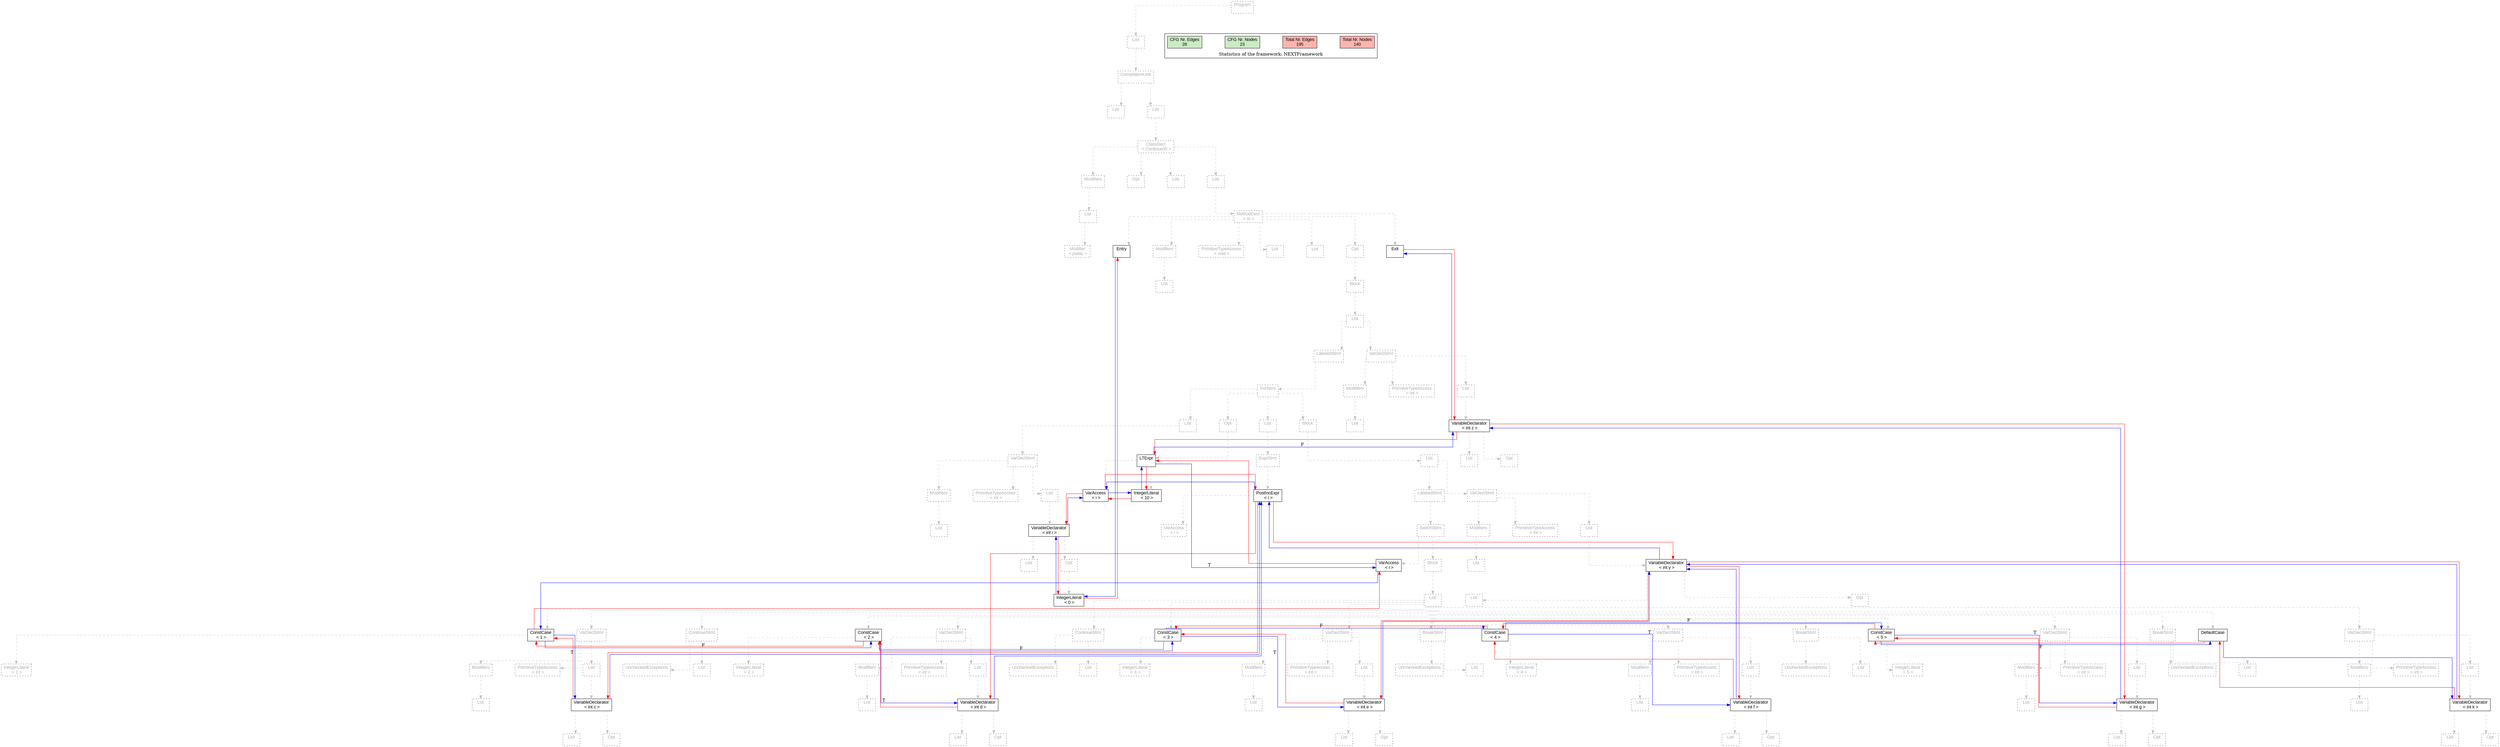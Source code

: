 digraph G {
graph [splines=ortho, nodesep="1", ranksep="1"]
node [shape=rect, fontname=Arial];
{ rank = same; "Program[0]"}
{ rank = same; "List[1]"}
{ rank = same; "CompilationUnit[2]"}
{ rank = same; "List[3]"; "List[4]"}
{ rank = same; "ClassDecl[5]"}
{ rank = same; "Modifiers[6]"; "Opt[9]"; "List[10]"; "List[11]"}
{ rank = same; "List[7]"; "MethodDecl[12]"}
{ rank = same; "Modifier[8]"; "Entry[13]"; "Modifiers[14]"; "PrimitiveTypeAccess[16]"; "List[17]"; "List[18]"; "Opt[19]"; "Exit[20]"}
{ rank = same; "List[15]"; "Block[20]"}
{ rank = same; "List[21]"}
{ rank = same; "LabeledStmt[22]"; "VarDeclStmt[131]"}
{ rank = same; "ForStmt[23]"; "Modifiers[132]"; "PrimitiveTypeAccess[134]"; "List[135]"}
{ rank = same; "List[24]"; "Opt[34]"; "List[38]"; "Block[42]"; "List[133]"; "VariableDeclarator[136]"}
{ rank = same; "VarDeclStmt[25]"; "LTExpr[35]"; "ExprStmt[39]"; "List[43]"; "List[137]"; "Opt[138]"}
{ rank = same; "Modifiers[26]"; "PrimitiveTypeAccess[28]"; "List[29]"; "VarAccess[36]"; "IntegerLiteral[37]"; "PostIncExpr[40]"; "LabeledStmt[44]"; "VarDeclStmt[123]"}
{ rank = same; "List[27]"; "VariableDeclarator[30]"; "VarAccess[41]"; "SwitchStmt[45]"; "Modifiers[124]"; "PrimitiveTypeAccess[126]"; "List[127]"}
{ rank = same; "List[31]"; "Opt[32]"; "VarAccess[46]"; "Block[47]"; "List[125]"; "VariableDeclarator[128]"}
{ rank = same; "IntegerLiteral[33]"; "List[48]"; "List[129]"; "Opt[130]"}
{ rank = same; "ConstCase[49]"; "VarDeclStmt[51]"; "ContinueStmt[59]"; "ConstCase[62]"; "VarDeclStmt[64]"; "ContinueStmt[72]"; "ConstCase[75]"; "VarDeclStmt[77]"; "BreakStmt[85]"; "ConstCase[88]"; "VarDeclStmt[90]"; "BreakStmt[98]"; "ConstCase[101]"; "VarDeclStmt[103]"; "BreakStmt[111]"; "DefaultCase[114]"; "VarDeclStmt[115]"}
{ rank = same; "IntegerLiteral[50]"; "Modifiers[52]"; "PrimitiveTypeAccess[54]"; "List[55]"; "List[61]"; "UncheckedExceptions[60]"; "IntegerLiteral[63]"; "Modifiers[65]"; "PrimitiveTypeAccess[67]"; "List[68]"; "List[74]"; "UncheckedExceptions[73]"; "IntegerLiteral[76]"; "Modifiers[78]"; "PrimitiveTypeAccess[80]"; "List[81]"; "List[87]"; "UncheckedExceptions[86]"; "IntegerLiteral[89]"; "Modifiers[91]"; "PrimitiveTypeAccess[93]"; "List[94]"; "List[100]"; "UncheckedExceptions[99]"; "IntegerLiteral[102]"; "Modifiers[104]"; "PrimitiveTypeAccess[106]"; "List[107]"; "List[113]"; "UncheckedExceptions[112]"; "Modifiers[116]"; "PrimitiveTypeAccess[118]"; "List[119]"}
{ rank = same; "List[53]"; "VariableDeclarator[56]"; "List[66]"; "VariableDeclarator[69]"; "List[79]"; "VariableDeclarator[82]"; "List[92]"; "VariableDeclarator[95]"; "List[105]"; "VariableDeclarator[108]"; "List[117]"; "VariableDeclarator[120]"}
{ rank = same; "List[57]"; "Opt[58]"; "List[70]"; "Opt[71]"; "List[83]"; "Opt[84]"; "List[96]"; "Opt[97]"; "List[109]"; "Opt[110]"; "List[121]"; "Opt[122]"}
"Program[0]" [label="Program\n ", style= dotted   fillcolor="#eeeeee" fontcolor="#aaaaaa"  ]
"List[1]" [label="List\n ", style= dotted   fillcolor="#eeeeee" fontcolor="#aaaaaa"  ]
"CompilationUnit[2]" [label="CompilationUnit\n ", style= dotted   fillcolor="#eeeeee" fontcolor="#aaaaaa"  ]
"List[3]" [label="List\n ", style= dotted   fillcolor="#eeeeee" fontcolor="#aaaaaa"  ]
"List[4]" [label="List\n ", style= dotted   fillcolor="#eeeeee" fontcolor="#aaaaaa"  ]
"ClassDecl[5]" [label="ClassDecl\n < Continue05 >", style= dotted   fillcolor="#eeeeee" fontcolor="#aaaaaa"  ]
"Modifiers[6]" [label="Modifiers\n ", style= dotted   fillcolor="#eeeeee" fontcolor="#aaaaaa"  ]
"List[7]" [label="List\n ", style= dotted   fillcolor="#eeeeee" fontcolor="#aaaaaa"  ]
"Modifier[8]" [label="Modifier\n < public >", style= dotted   fillcolor="#eeeeee" fontcolor="#aaaaaa"  ]
"Opt[9]" [label="Opt\n ", style= dotted   fillcolor="#eeeeee" fontcolor="#aaaaaa"  ]
"List[10]" [label="List\n ", style= dotted   fillcolor="#eeeeee" fontcolor="#aaaaaa"  ]
"List[11]" [label="List\n ", style= dotted   fillcolor="#eeeeee" fontcolor="#aaaaaa"  ]
"MethodDecl[12]" [label="MethodDecl\n < m >", style= dotted   fillcolor="#eeeeee" fontcolor="#aaaaaa"  ]
"Entry[13]" [label="Entry\n ", fillcolor=white   style=filled  ]
"Modifiers[14]" [label="Modifiers\n ", style= dotted   fillcolor="#eeeeee" fontcolor="#aaaaaa"  ]
"List[15]" [label="List\n ", style= dotted   fillcolor="#eeeeee" fontcolor="#aaaaaa"  ]
"PrimitiveTypeAccess[16]" [label="PrimitiveTypeAccess\n < void >", style= dotted   fillcolor="#eeeeee" fontcolor="#aaaaaa"  ]
"List[17]" [label="List\n ", style= dotted   fillcolor="#eeeeee" fontcolor="#aaaaaa"  ]
"List[18]" [label="List\n ", style= dotted   fillcolor="#eeeeee" fontcolor="#aaaaaa"  ]
"Opt[19]" [label="Opt\n ", style= dotted   fillcolor="#eeeeee" fontcolor="#aaaaaa"  ]
"Block[20]" [label="Block\n ", style= dotted   fillcolor="#eeeeee" fontcolor="#aaaaaa"  ]
"List[21]" [label="List\n ", style= dotted   fillcolor="#eeeeee" fontcolor="#aaaaaa"  ]
"LabeledStmt[22]" [label="LabeledStmt\n ", style= dotted   fillcolor="#eeeeee" fontcolor="#aaaaaa"  ]
"ForStmt[23]" [label="ForStmt\n ", style= dotted   fillcolor="#eeeeee" fontcolor="#aaaaaa"  ]
"List[24]" [label="List\n ", style= dotted   fillcolor="#eeeeee" fontcolor="#aaaaaa"  ]
"VarDeclStmt[25]" [label="VarDeclStmt\n ", style= dotted   fillcolor="#eeeeee" fontcolor="#aaaaaa"  ]
"Modifiers[26]" [label="Modifiers\n ", style= dotted   fillcolor="#eeeeee" fontcolor="#aaaaaa"  ]
"List[27]" [label="List\n ", style= dotted   fillcolor="#eeeeee" fontcolor="#aaaaaa"  ]
"PrimitiveTypeAccess[28]" [label="PrimitiveTypeAccess\n < int >", style= dotted   fillcolor="#eeeeee" fontcolor="#aaaaaa"  ]
"List[29]" [label="List\n ", style= dotted   fillcolor="#eeeeee" fontcolor="#aaaaaa"  ]
"VariableDeclarator[30]" [label="VariableDeclarator\n < int i >", fillcolor=white   style=filled  ]
"List[31]" [label="List\n ", style= dotted   fillcolor="#eeeeee" fontcolor="#aaaaaa"  ]
"Opt[32]" [label="Opt\n ", style= dotted   fillcolor="#eeeeee" fontcolor="#aaaaaa"  ]
"IntegerLiteral[33]" [label="IntegerLiteral\n < 0 >", fillcolor=white   style=filled  ]
"Opt[34]" [label="Opt\n ", style= dotted   fillcolor="#eeeeee" fontcolor="#aaaaaa"  ]
"LTExpr[35]" [label="LTExpr\n ", fillcolor=white   style=filled  ]
"VarAccess[36]" [label="VarAccess\n < i >", fillcolor=white   style=filled  ]
"IntegerLiteral[37]" [label="IntegerLiteral\n < 10 >", fillcolor=white   style=filled  ]
"List[38]" [label="List\n ", style= dotted   fillcolor="#eeeeee" fontcolor="#aaaaaa"  ]
"ExprStmt[39]" [label="ExprStmt\n ", style= dotted   fillcolor="#eeeeee" fontcolor="#aaaaaa"  ]
"PostIncExpr[40]" [label="PostIncExpr\n < i >", fillcolor=white   style=filled  ]
"VarAccess[41]" [label="VarAccess\n < i >", style= dotted   fillcolor="#eeeeee" fontcolor="#aaaaaa"  ]
"Block[42]" [label="Block\n ", style= dotted   fillcolor="#eeeeee" fontcolor="#aaaaaa"  ]
"List[43]" [label="List\n ", style= dotted   fillcolor="#eeeeee" fontcolor="#aaaaaa"  ]
"LabeledStmt[44]" [label="LabeledStmt\n ", style= dotted   fillcolor="#eeeeee" fontcolor="#aaaaaa"  ]
"SwitchStmt[45]" [label="SwitchStmt\n ", style= dotted   fillcolor="#eeeeee" fontcolor="#aaaaaa"  ]
"VarAccess[46]" [label="VarAccess\n < i >", fillcolor=white   style=filled  ]
"Block[47]" [label="Block\n ", style= dotted   fillcolor="#eeeeee" fontcolor="#aaaaaa"  ]
"List[48]" [label="List\n ", style= dotted   fillcolor="#eeeeee" fontcolor="#aaaaaa"  ]
"ConstCase[49]" [label="ConstCase\n < 1 >", fillcolor=white   style=filled  ]
"IntegerLiteral[50]" [label="IntegerLiteral\n < 1 >", style= dotted   fillcolor="#eeeeee" fontcolor="#aaaaaa"  ]
"VarDeclStmt[51]" [label="VarDeclStmt\n ", style= dotted   fillcolor="#eeeeee" fontcolor="#aaaaaa"  ]
"Modifiers[52]" [label="Modifiers\n ", style= dotted   fillcolor="#eeeeee" fontcolor="#aaaaaa"  ]
"List[53]" [label="List\n ", style= dotted   fillcolor="#eeeeee" fontcolor="#aaaaaa"  ]
"PrimitiveTypeAccess[54]" [label="PrimitiveTypeAccess\n < int >", style= dotted   fillcolor="#eeeeee" fontcolor="#aaaaaa"  ]
"List[55]" [label="List\n ", style= dotted   fillcolor="#eeeeee" fontcolor="#aaaaaa"  ]
"VariableDeclarator[56]" [label="VariableDeclarator\n < int c >", fillcolor=white   style=filled  ]
"List[57]" [label="List\n ", style= dotted   fillcolor="#eeeeee" fontcolor="#aaaaaa"  ]
"Opt[58]" [label="Opt\n ", style= dotted   fillcolor="#eeeeee" fontcolor="#aaaaaa"  ]
"ContinueStmt[59]" [label="ContinueStmt\n ", style= dotted   fillcolor="#eeeeee" fontcolor="#aaaaaa"  ]
"List[61]" [label="List\n ", style= dotted   fillcolor="#eeeeee" fontcolor="#aaaaaa"  ]
"UncheckedExceptions[60]" [label="UncheckedExceptions\n ", style= dotted   fillcolor="#eeeeee" fontcolor="#aaaaaa"  ]
"ConstCase[62]" [label="ConstCase\n < 2 >", fillcolor=white   style=filled  ]
"IntegerLiteral[63]" [label="IntegerLiteral\n < 2 >", style= dotted   fillcolor="#eeeeee" fontcolor="#aaaaaa"  ]
"VarDeclStmt[64]" [label="VarDeclStmt\n ", style= dotted   fillcolor="#eeeeee" fontcolor="#aaaaaa"  ]
"Modifiers[65]" [label="Modifiers\n ", style= dotted   fillcolor="#eeeeee" fontcolor="#aaaaaa"  ]
"List[66]" [label="List\n ", style= dotted   fillcolor="#eeeeee" fontcolor="#aaaaaa"  ]
"PrimitiveTypeAccess[67]" [label="PrimitiveTypeAccess\n < int >", style= dotted   fillcolor="#eeeeee" fontcolor="#aaaaaa"  ]
"List[68]" [label="List\n ", style= dotted   fillcolor="#eeeeee" fontcolor="#aaaaaa"  ]
"VariableDeclarator[69]" [label="VariableDeclarator\n < int d >", fillcolor=white   style=filled  ]
"List[70]" [label="List\n ", style= dotted   fillcolor="#eeeeee" fontcolor="#aaaaaa"  ]
"Opt[71]" [label="Opt\n ", style= dotted   fillcolor="#eeeeee" fontcolor="#aaaaaa"  ]
"ContinueStmt[72]" [label="ContinueStmt\n ", style= dotted   fillcolor="#eeeeee" fontcolor="#aaaaaa"  ]
"List[74]" [label="List\n ", style= dotted   fillcolor="#eeeeee" fontcolor="#aaaaaa"  ]
"UncheckedExceptions[73]" [label="UncheckedExceptions\n ", style= dotted   fillcolor="#eeeeee" fontcolor="#aaaaaa"  ]
"ConstCase[75]" [label="ConstCase\n < 3 >", fillcolor=white   style=filled  ]
"IntegerLiteral[76]" [label="IntegerLiteral\n < 3 >", style= dotted   fillcolor="#eeeeee" fontcolor="#aaaaaa"  ]
"VarDeclStmt[77]" [label="VarDeclStmt\n ", style= dotted   fillcolor="#eeeeee" fontcolor="#aaaaaa"  ]
"Modifiers[78]" [label="Modifiers\n ", style= dotted   fillcolor="#eeeeee" fontcolor="#aaaaaa"  ]
"List[79]" [label="List\n ", style= dotted   fillcolor="#eeeeee" fontcolor="#aaaaaa"  ]
"PrimitiveTypeAccess[80]" [label="PrimitiveTypeAccess\n < int >", style= dotted   fillcolor="#eeeeee" fontcolor="#aaaaaa"  ]
"List[81]" [label="List\n ", style= dotted   fillcolor="#eeeeee" fontcolor="#aaaaaa"  ]
"VariableDeclarator[82]" [label="VariableDeclarator\n < int e >", fillcolor=white   style=filled  ]
"List[83]" [label="List\n ", style= dotted   fillcolor="#eeeeee" fontcolor="#aaaaaa"  ]
"Opt[84]" [label="Opt\n ", style= dotted   fillcolor="#eeeeee" fontcolor="#aaaaaa"  ]
"BreakStmt[85]" [label="BreakStmt\n ", style= dotted   fillcolor="#eeeeee" fontcolor="#aaaaaa"  ]
"List[87]" [label="List\n ", style= dotted   fillcolor="#eeeeee" fontcolor="#aaaaaa"  ]
"UncheckedExceptions[86]" [label="UncheckedExceptions\n ", style= dotted   fillcolor="#eeeeee" fontcolor="#aaaaaa"  ]
"ConstCase[88]" [label="ConstCase\n < 4 >", fillcolor=white   style=filled  ]
"IntegerLiteral[89]" [label="IntegerLiteral\n < 4 >", style= dotted   fillcolor="#eeeeee" fontcolor="#aaaaaa"  ]
"VarDeclStmt[90]" [label="VarDeclStmt\n ", style= dotted   fillcolor="#eeeeee" fontcolor="#aaaaaa"  ]
"Modifiers[91]" [label="Modifiers\n ", style= dotted   fillcolor="#eeeeee" fontcolor="#aaaaaa"  ]
"List[92]" [label="List\n ", style= dotted   fillcolor="#eeeeee" fontcolor="#aaaaaa"  ]
"PrimitiveTypeAccess[93]" [label="PrimitiveTypeAccess\n < int >", style= dotted   fillcolor="#eeeeee" fontcolor="#aaaaaa"  ]
"List[94]" [label="List\n ", style= dotted   fillcolor="#eeeeee" fontcolor="#aaaaaa"  ]
"VariableDeclarator[95]" [label="VariableDeclarator\n < int f >", fillcolor=white   style=filled  ]
"List[96]" [label="List\n ", style= dotted   fillcolor="#eeeeee" fontcolor="#aaaaaa"  ]
"Opt[97]" [label="Opt\n ", style= dotted   fillcolor="#eeeeee" fontcolor="#aaaaaa"  ]
"BreakStmt[98]" [label="BreakStmt\n ", style= dotted   fillcolor="#eeeeee" fontcolor="#aaaaaa"  ]
"List[100]" [label="List\n ", style= dotted   fillcolor="#eeeeee" fontcolor="#aaaaaa"  ]
"UncheckedExceptions[99]" [label="UncheckedExceptions\n ", style= dotted   fillcolor="#eeeeee" fontcolor="#aaaaaa"  ]
"ConstCase[101]" [label="ConstCase\n < 5 >", fillcolor=white   style=filled  ]
"IntegerLiteral[102]" [label="IntegerLiteral\n < 5 >", style= dotted   fillcolor="#eeeeee" fontcolor="#aaaaaa"  ]
"VarDeclStmt[103]" [label="VarDeclStmt\n ", style= dotted   fillcolor="#eeeeee" fontcolor="#aaaaaa"  ]
"Modifiers[104]" [label="Modifiers\n ", style= dotted   fillcolor="#eeeeee" fontcolor="#aaaaaa"  ]
"List[105]" [label="List\n ", style= dotted   fillcolor="#eeeeee" fontcolor="#aaaaaa"  ]
"PrimitiveTypeAccess[106]" [label="PrimitiveTypeAccess\n < int >", style= dotted   fillcolor="#eeeeee" fontcolor="#aaaaaa"  ]
"List[107]" [label="List\n ", style= dotted   fillcolor="#eeeeee" fontcolor="#aaaaaa"  ]
"VariableDeclarator[108]" [label="VariableDeclarator\n < int g >", fillcolor=white   style=filled  ]
"List[109]" [label="List\n ", style= dotted   fillcolor="#eeeeee" fontcolor="#aaaaaa"  ]
"Opt[110]" [label="Opt\n ", style= dotted   fillcolor="#eeeeee" fontcolor="#aaaaaa"  ]
"BreakStmt[111]" [label="BreakStmt\n ", style= dotted   fillcolor="#eeeeee" fontcolor="#aaaaaa"  ]
"List[113]" [label="List\n ", style= dotted   fillcolor="#eeeeee" fontcolor="#aaaaaa"  ]
"UncheckedExceptions[112]" [label="UncheckedExceptions\n ", style= dotted   fillcolor="#eeeeee" fontcolor="#aaaaaa"  ]
"DefaultCase[114]" [label="DefaultCase\n ", fillcolor=white   style=filled  ]
"VarDeclStmt[115]" [label="VarDeclStmt\n ", style= dotted   fillcolor="#eeeeee" fontcolor="#aaaaaa"  ]
"Modifiers[116]" [label="Modifiers\n ", style= dotted   fillcolor="#eeeeee" fontcolor="#aaaaaa"  ]
"List[117]" [label="List\n ", style= dotted   fillcolor="#eeeeee" fontcolor="#aaaaaa"  ]
"PrimitiveTypeAccess[118]" [label="PrimitiveTypeAccess\n < int >", style= dotted   fillcolor="#eeeeee" fontcolor="#aaaaaa"  ]
"List[119]" [label="List\n ", style= dotted   fillcolor="#eeeeee" fontcolor="#aaaaaa"  ]
"VariableDeclarator[120]" [label="VariableDeclarator\n < int k >", fillcolor=white   style=filled  ]
"List[121]" [label="List\n ", style= dotted   fillcolor="#eeeeee" fontcolor="#aaaaaa"  ]
"Opt[122]" [label="Opt\n ", style= dotted   fillcolor="#eeeeee" fontcolor="#aaaaaa"  ]
"VarDeclStmt[123]" [label="VarDeclStmt\n ", style= dotted   fillcolor="#eeeeee" fontcolor="#aaaaaa"  ]
"Modifiers[124]" [label="Modifiers\n ", style= dotted   fillcolor="#eeeeee" fontcolor="#aaaaaa"  ]
"List[125]" [label="List\n ", style= dotted   fillcolor="#eeeeee" fontcolor="#aaaaaa"  ]
"PrimitiveTypeAccess[126]" [label="PrimitiveTypeAccess\n < int >", style= dotted   fillcolor="#eeeeee" fontcolor="#aaaaaa"  ]
"List[127]" [label="List\n ", style= dotted   fillcolor="#eeeeee" fontcolor="#aaaaaa"  ]
"VariableDeclarator[128]" [label="VariableDeclarator\n < int y >", fillcolor=white   style=filled  ]
"List[129]" [label="List\n ", style= dotted   fillcolor="#eeeeee" fontcolor="#aaaaaa"  ]
"Opt[130]" [label="Opt\n ", style= dotted   fillcolor="#eeeeee" fontcolor="#aaaaaa"  ]
"VarDeclStmt[131]" [label="VarDeclStmt\n ", style= dotted   fillcolor="#eeeeee" fontcolor="#aaaaaa"  ]
"Modifiers[132]" [label="Modifiers\n ", style= dotted   fillcolor="#eeeeee" fontcolor="#aaaaaa"  ]
"List[133]" [label="List\n ", style= dotted   fillcolor="#eeeeee" fontcolor="#aaaaaa"  ]
"PrimitiveTypeAccess[134]" [label="PrimitiveTypeAccess\n < int >", style= dotted   fillcolor="#eeeeee" fontcolor="#aaaaaa"  ]
"List[135]" [label="List\n ", style= dotted   fillcolor="#eeeeee" fontcolor="#aaaaaa"  ]
"VariableDeclarator[136]" [label="VariableDeclarator\n < int z >", fillcolor=white   style=filled  ]
"List[137]" [label="List\n ", style= dotted   fillcolor="#eeeeee" fontcolor="#aaaaaa"  ]
"Opt[138]" [label="Opt\n ", style= dotted   fillcolor="#eeeeee" fontcolor="#aaaaaa"  ]
"Exit[20]" [label="Exit\n ", fillcolor=white   style=filled  ]
"CompilationUnit[2]" -> "List[3]" [style=dashed, color=gray]
"List[7]" -> "Modifier[8]" [style=dashed, color=gray]
"Modifiers[6]" -> "List[7]" [style=dashed, color=gray]
"ClassDecl[5]" -> "Modifiers[6]" [style=dashed, color=gray]
"ClassDecl[5]" -> "Opt[9]" [style=dashed, color=gray]
"ClassDecl[5]" -> "List[10]" [style=dashed, color=gray]
"MethodDecl[12]" -> "Entry[13]" [style=dashed, color=gray]
"Modifiers[14]" -> "List[15]" [style=dashed, color=gray]
"MethodDecl[12]" -> "Modifiers[14]" [style=dashed, color=gray]
"MethodDecl[12]" -> "PrimitiveTypeAccess[16]" [style=dashed, color=gray]
"MethodDecl[12]" -> "List[17]" [style=dashed, color=gray]
"MethodDecl[12]" -> "List[18]" [style=dashed, color=gray]
"Modifiers[26]" -> "List[27]" [style=dashed, color=gray]
"VarDeclStmt[25]" -> "Modifiers[26]" [style=dashed, color=gray]
"VarDeclStmt[25]" -> "PrimitiveTypeAccess[28]" [style=dashed, color=gray]
"VariableDeclarator[30]" -> "List[31]" [style=dashed, color=gray]
"Opt[32]" -> "IntegerLiteral[33]" [style=dashed, color=gray]
"VariableDeclarator[30]" -> "Opt[32]" [style=dashed, color=gray]
"List[29]" -> "VariableDeclarator[30]" [style=dashed, color=gray]
"VarDeclStmt[25]" -> "List[29]" [style=dashed, color=gray]
"List[24]" -> "VarDeclStmt[25]" [style=dashed, color=gray]
"ForStmt[23]" -> "List[24]" [style=dashed, color=gray]
"LTExpr[35]" -> "VarAccess[36]" [style=dashed, color=gray]
"LTExpr[35]" -> "IntegerLiteral[37]" [style=dashed, color=gray]
"Opt[34]" -> "LTExpr[35]" [style=dashed, color=gray]
"ForStmt[23]" -> "Opt[34]" [style=dashed, color=gray]
"PostIncExpr[40]" -> "VarAccess[41]" [style=dashed, color=gray]
"ExprStmt[39]" -> "PostIncExpr[40]" [style=dashed, color=gray]
"List[38]" -> "ExprStmt[39]" [style=dashed, color=gray]
"ForStmt[23]" -> "List[38]" [style=dashed, color=gray]
"SwitchStmt[45]" -> "VarAccess[46]" [style=dashed, color=gray]
"ConstCase[49]" -> "IntegerLiteral[50]" [style=dashed, color=gray]
"List[48]" -> "ConstCase[49]" [style=dashed, color=gray]
"Modifiers[52]" -> "List[53]" [style=dashed, color=gray]
"VarDeclStmt[51]" -> "Modifiers[52]" [style=dashed, color=gray]
"VarDeclStmt[51]" -> "PrimitiveTypeAccess[54]" [style=dashed, color=gray]
"VariableDeclarator[56]" -> "List[57]" [style=dashed, color=gray]
"VariableDeclarator[56]" -> "Opt[58]" [style=dashed, color=gray]
"List[55]" -> "VariableDeclarator[56]" [style=dashed, color=gray]
"VarDeclStmt[51]" -> "List[55]" [style=dashed, color=gray]
"List[48]" -> "VarDeclStmt[51]" [style=dashed, color=gray]
"ContinueStmt[59]" -> "List[61]" [style=dashed, color=gray]
"ContinueStmt[59]" -> "UncheckedExceptions[60]" [style=dashed, color=gray]
"List[48]" -> "ContinueStmt[59]" [style=dashed, color=gray]
"ConstCase[62]" -> "IntegerLiteral[63]" [style=dashed, color=gray]
"List[48]" -> "ConstCase[62]" [style=dashed, color=gray]
"Modifiers[65]" -> "List[66]" [style=dashed, color=gray]
"VarDeclStmt[64]" -> "Modifiers[65]" [style=dashed, color=gray]
"VarDeclStmt[64]" -> "PrimitiveTypeAccess[67]" [style=dashed, color=gray]
"VariableDeclarator[69]" -> "List[70]" [style=dashed, color=gray]
"VariableDeclarator[69]" -> "Opt[71]" [style=dashed, color=gray]
"List[68]" -> "VariableDeclarator[69]" [style=dashed, color=gray]
"VarDeclStmt[64]" -> "List[68]" [style=dashed, color=gray]
"List[48]" -> "VarDeclStmt[64]" [style=dashed, color=gray]
"ContinueStmt[72]" -> "List[74]" [style=dashed, color=gray]
"ContinueStmt[72]" -> "UncheckedExceptions[73]" [style=dashed, color=gray]
"List[48]" -> "ContinueStmt[72]" [style=dashed, color=gray]
"ConstCase[75]" -> "IntegerLiteral[76]" [style=dashed, color=gray]
"List[48]" -> "ConstCase[75]" [style=dashed, color=gray]
"Modifiers[78]" -> "List[79]" [style=dashed, color=gray]
"VarDeclStmt[77]" -> "Modifiers[78]" [style=dashed, color=gray]
"VarDeclStmt[77]" -> "PrimitiveTypeAccess[80]" [style=dashed, color=gray]
"VariableDeclarator[82]" -> "List[83]" [style=dashed, color=gray]
"VariableDeclarator[82]" -> "Opt[84]" [style=dashed, color=gray]
"List[81]" -> "VariableDeclarator[82]" [style=dashed, color=gray]
"VarDeclStmt[77]" -> "List[81]" [style=dashed, color=gray]
"List[48]" -> "VarDeclStmt[77]" [style=dashed, color=gray]
"BreakStmt[85]" -> "List[87]" [style=dashed, color=gray]
"BreakStmt[85]" -> "UncheckedExceptions[86]" [style=dashed, color=gray]
"List[48]" -> "BreakStmt[85]" [style=dashed, color=gray]
"ConstCase[88]" -> "IntegerLiteral[89]" [style=dashed, color=gray]
"List[48]" -> "ConstCase[88]" [style=dashed, color=gray]
"Modifiers[91]" -> "List[92]" [style=dashed, color=gray]
"VarDeclStmt[90]" -> "Modifiers[91]" [style=dashed, color=gray]
"VarDeclStmt[90]" -> "PrimitiveTypeAccess[93]" [style=dashed, color=gray]
"VariableDeclarator[95]" -> "List[96]" [style=dashed, color=gray]
"VariableDeclarator[95]" -> "Opt[97]" [style=dashed, color=gray]
"List[94]" -> "VariableDeclarator[95]" [style=dashed, color=gray]
"VarDeclStmt[90]" -> "List[94]" [style=dashed, color=gray]
"List[48]" -> "VarDeclStmt[90]" [style=dashed, color=gray]
"BreakStmt[98]" -> "List[100]" [style=dashed, color=gray]
"BreakStmt[98]" -> "UncheckedExceptions[99]" [style=dashed, color=gray]
"List[48]" -> "BreakStmt[98]" [style=dashed, color=gray]
"ConstCase[101]" -> "IntegerLiteral[102]" [style=dashed, color=gray]
"List[48]" -> "ConstCase[101]" [style=dashed, color=gray]
"Modifiers[104]" -> "List[105]" [style=dashed, color=gray]
"VarDeclStmt[103]" -> "Modifiers[104]" [style=dashed, color=gray]
"VarDeclStmt[103]" -> "PrimitiveTypeAccess[106]" [style=dashed, color=gray]
"VariableDeclarator[108]" -> "List[109]" [style=dashed, color=gray]
"VariableDeclarator[108]" -> "Opt[110]" [style=dashed, color=gray]
"List[107]" -> "VariableDeclarator[108]" [style=dashed, color=gray]
"VarDeclStmt[103]" -> "List[107]" [style=dashed, color=gray]
"List[48]" -> "VarDeclStmt[103]" [style=dashed, color=gray]
"BreakStmt[111]" -> "List[113]" [style=dashed, color=gray]
"BreakStmt[111]" -> "UncheckedExceptions[112]" [style=dashed, color=gray]
"List[48]" -> "BreakStmt[111]" [style=dashed, color=gray]
"List[48]" -> "DefaultCase[114]" [style=dashed, color=gray]
"Modifiers[116]" -> "List[117]" [style=dashed, color=gray]
"VarDeclStmt[115]" -> "Modifiers[116]" [style=dashed, color=gray]
"VarDeclStmt[115]" -> "PrimitiveTypeAccess[118]" [style=dashed, color=gray]
"VariableDeclarator[120]" -> "List[121]" [style=dashed, color=gray]
"VariableDeclarator[120]" -> "Opt[122]" [style=dashed, color=gray]
"List[119]" -> "VariableDeclarator[120]" [style=dashed, color=gray]
"VarDeclStmt[115]" -> "List[119]" [style=dashed, color=gray]
"List[48]" -> "VarDeclStmt[115]" [style=dashed, color=gray]
"Block[47]" -> "List[48]" [style=dashed, color=gray]
"SwitchStmt[45]" -> "Block[47]" [style=dashed, color=gray]
"LabeledStmt[44]" -> "SwitchStmt[45]" [style=dashed, color=gray]
"List[43]" -> "LabeledStmt[44]" [style=dashed, color=gray]
"Modifiers[124]" -> "List[125]" [style=dashed, color=gray]
"VarDeclStmt[123]" -> "Modifiers[124]" [style=dashed, color=gray]
"VarDeclStmt[123]" -> "PrimitiveTypeAccess[126]" [style=dashed, color=gray]
"VariableDeclarator[128]" -> "List[129]" [style=dashed, color=gray]
"VariableDeclarator[128]" -> "Opt[130]" [style=dashed, color=gray]
"List[127]" -> "VariableDeclarator[128]" [style=dashed, color=gray]
"VarDeclStmt[123]" -> "List[127]" [style=dashed, color=gray]
"List[43]" -> "VarDeclStmt[123]" [style=dashed, color=gray]
"Block[42]" -> "List[43]" [style=dashed, color=gray]
"ForStmt[23]" -> "Block[42]" [style=dashed, color=gray]
"LabeledStmt[22]" -> "ForStmt[23]" [style=dashed, color=gray]
"List[21]" -> "LabeledStmt[22]" [style=dashed, color=gray]
"Modifiers[132]" -> "List[133]" [style=dashed, color=gray]
"VarDeclStmt[131]" -> "Modifiers[132]" [style=dashed, color=gray]
"VarDeclStmt[131]" -> "PrimitiveTypeAccess[134]" [style=dashed, color=gray]
"VariableDeclarator[136]" -> "List[137]" [style=dashed, color=gray]
"VariableDeclarator[136]" -> "Opt[138]" [style=dashed, color=gray]
"List[135]" -> "VariableDeclarator[136]" [style=dashed, color=gray]
"VarDeclStmt[131]" -> "List[135]" [style=dashed, color=gray]
"List[21]" -> "VarDeclStmt[131]" [style=dashed, color=gray]
"Block[20]" -> "List[21]" [style=dashed, color=gray]
"Opt[19]" -> "Block[20]" [style=dashed, color=gray]
"MethodDecl[12]" -> "Opt[19]" [style=dashed, color=gray]
"MethodDecl[12]" -> "Exit[20]" [style=dashed, color=gray]
"List[11]" -> "MethodDecl[12]" [style=dashed, color=gray]
"ClassDecl[5]" -> "List[11]" [style=dashed, color=gray]
"List[4]" -> "ClassDecl[5]" [style=dashed, color=gray]
"CompilationUnit[2]" -> "List[4]" [style=dashed, color=gray]
"List[1]" -> "CompilationUnit[2]" [style=dashed, color=gray]
"Program[0]" -> "List[1]" [style=dashed, color=gray]
"PostIncExpr[40]" -> "VarAccess[36]" [color=blue, constraint=false, xlabel=" "] 
"PostIncExpr[40]" -> "VariableDeclarator[56]" [color=red, constraint=false]
"PostIncExpr[40]" -> "VariableDeclarator[69]" [color=red, constraint=false]
"PostIncExpr[40]" -> "VariableDeclarator[128]" [color=red, constraint=false]
"VariableDeclarator[56]" -> "PostIncExpr[40]" [color=blue, constraint=false, xlabel=" "] 
"VariableDeclarator[56]" -> "ConstCase[49]" [color=red, constraint=false]
"VariableDeclarator[69]" -> "PostIncExpr[40]" [color=blue, constraint=false, xlabel=" "] 
"VariableDeclarator[69]" -> "ConstCase[62]" [color=red, constraint=false]
"VariableDeclarator[128]" -> "PostIncExpr[40]" [color=blue, constraint=false, xlabel=" "] 
"VariableDeclarator[128]" -> "VariableDeclarator[82]" [color=red, constraint=false]
"VariableDeclarator[128]" -> "VariableDeclarator[95]" [color=red, constraint=false]
"VariableDeclarator[128]" -> "VariableDeclarator[120]" [color=red, constraint=false]
"VariableDeclarator[82]" -> "VariableDeclarator[128]" [color=blue, constraint=false, xlabel=" "] 
"VariableDeclarator[82]" -> "ConstCase[75]" [color=red, constraint=false]
"VariableDeclarator[95]" -> "VariableDeclarator[128]" [color=blue, constraint=false, xlabel=" "] 
"VariableDeclarator[95]" -> "ConstCase[88]" [color=red, constraint=false]
"Exit[20]" -> "VariableDeclarator[136]" [color=red, constraint=false]
"VariableDeclarator[136]" -> "Exit[20]" [color=blue, constraint=false, xlabel=" "] 
"VariableDeclarator[136]" -> "LTExpr[35]" [color=red, constraint=false]
"VariableDeclarator[136]" -> "VariableDeclarator[108]" [color=red, constraint=false]
"VariableDeclarator[108]" -> "VariableDeclarator[136]" [color=blue, constraint=false, xlabel=" "] 
"VariableDeclarator[108]" -> "ConstCase[101]" [color=red, constraint=false]
"VariableDeclarator[120]" -> "VariableDeclarator[128]" [color=blue, constraint=false, xlabel=" "] 
"VariableDeclarator[120]" -> "DefaultCase[114]" [color=red, constraint=false]
"DefaultCase[114]" -> "VariableDeclarator[120]" [color=blue, constraint=false, xlabel=" "] 
"DefaultCase[114]" -> "ConstCase[101]" [color=red, constraint=false]
"ConstCase[101]" -> "VariableDeclarator[108]" [color=blue, constraint=false, xlabel="T "] 
"ConstCase[101]" -> "DefaultCase[114]" [color=blue, constraint=false, xlabel="F "] 
"ConstCase[101]" -> "ConstCase[88]" [color=red, constraint=false]
"ConstCase[88]" -> "VariableDeclarator[95]" [color=blue, constraint=false, xlabel="T "] 
"ConstCase[88]" -> "ConstCase[101]" [color=blue, constraint=false, xlabel="F "] 
"ConstCase[88]" -> "ConstCase[75]" [color=red, constraint=false]
"ConstCase[75]" -> "VariableDeclarator[82]" [color=blue, constraint=false, xlabel="T "] 
"ConstCase[75]" -> "ConstCase[88]" [color=blue, constraint=false, xlabel="F "] 
"ConstCase[75]" -> "ConstCase[62]" [color=red, constraint=false]
"ConstCase[62]" -> "VariableDeclarator[69]" [color=blue, constraint=false, xlabel="T "] 
"ConstCase[62]" -> "ConstCase[75]" [color=blue, constraint=false, xlabel="F "] 
"ConstCase[62]" -> "ConstCase[49]" [color=red, constraint=false]
"ConstCase[49]" -> "VariableDeclarator[56]" [color=blue, constraint=false, xlabel="T "] 
"ConstCase[49]" -> "ConstCase[62]" [color=blue, constraint=false, xlabel="F "] 
"ConstCase[49]" -> "VarAccess[46]" [color=red, constraint=false]
"VarAccess[46]" -> "ConstCase[49]" [color=blue, constraint=false, xlabel=" "] 
"VarAccess[46]" -> "LTExpr[35]" [color=red, constraint=false]
"LTExpr[35]" -> "VarAccess[46]" [color=blue, constraint=false, xlabel="T "] 
"LTExpr[35]" -> "VariableDeclarator[136]" [color=blue, constraint=false, xlabel="F "] 
"LTExpr[35]" -> "IntegerLiteral[37]" [color=red, constraint=false]
"IntegerLiteral[37]" -> "LTExpr[35]" [color=blue, constraint=false, xlabel=" "] 
"IntegerLiteral[37]" -> "VarAccess[36]" [color=red, constraint=false]
"VarAccess[36]" -> "IntegerLiteral[37]" [color=blue, constraint=false, xlabel=" "] 
"VarAccess[36]" -> "VariableDeclarator[30]" [color=red, constraint=false]
"VarAccess[36]" -> "PostIncExpr[40]" [color=red, constraint=false]
"VariableDeclarator[30]" -> "VarAccess[36]" [color=blue, constraint=false, xlabel=" "] 
"VariableDeclarator[30]" -> "IntegerLiteral[33]" [color=red, constraint=false]
"IntegerLiteral[33]" -> "VariableDeclarator[30]" [color=blue, constraint=false, xlabel=" "] 
"IntegerLiteral[33]" -> "Entry[13]" [color=red, constraint=false]
"Entry[13]" -> "IntegerLiteral[33]" [color=blue, constraint=false, xlabel=" "] 
"List[3]" -> "List[4]" [style=invis]
"Modifiers[6]" -> "Opt[9]" -> "List[10]" -> "List[11]" [style=invis]
"Entry[13]" -> "Modifiers[14]" -> "PrimitiveTypeAccess[16]" -> "List[17]" -> "List[18]" -> "Opt[19]" -> "Exit[20]" [style=invis]
"LabeledStmt[22]" -> "VarDeclStmt[131]" [style=invis]
"List[24]" -> "Opt[34]" -> "List[38]" -> "Block[42]" [style=invis]
"Modifiers[26]" -> "PrimitiveTypeAccess[28]" -> "List[29]" [style=invis]
"List[31]" -> "Opt[32]" [style=invis]
"VarAccess[36]" -> "IntegerLiteral[37]" [style=invis]
"LabeledStmt[44]" -> "VarDeclStmt[123]" [style=invis]
"VarAccess[46]" -> "Block[47]" [style=invis]
"ConstCase[49]" -> "VarDeclStmt[51]" -> "ContinueStmt[59]" -> "ConstCase[62]" -> "VarDeclStmt[64]" -> "ContinueStmt[72]" -> "ConstCase[75]" -> "VarDeclStmt[77]" -> "BreakStmt[85]" -> "ConstCase[88]" -> "VarDeclStmt[90]" -> "BreakStmt[98]" -> "ConstCase[101]" -> "VarDeclStmt[103]" -> "BreakStmt[111]" -> "DefaultCase[114]" -> "VarDeclStmt[115]" [style=invis]
"Modifiers[52]" -> "PrimitiveTypeAccess[54]" -> "List[55]" [style=invis]
"List[57]" -> "Opt[58]" [style=invis]
"Modifiers[65]" -> "PrimitiveTypeAccess[67]" -> "List[68]" [style=invis]
"List[70]" -> "Opt[71]" [style=invis]
"Modifiers[78]" -> "PrimitiveTypeAccess[80]" -> "List[81]" [style=invis]
"List[83]" -> "Opt[84]" [style=invis]
"Modifiers[91]" -> "PrimitiveTypeAccess[93]" -> "List[94]" [style=invis]
"List[96]" -> "Opt[97]" [style=invis]
"Modifiers[104]" -> "PrimitiveTypeAccess[106]" -> "List[107]" [style=invis]
"List[109]" -> "Opt[110]" [style=invis]
"Modifiers[116]" -> "PrimitiveTypeAccess[118]" -> "List[119]" [style=invis]
"List[121]" -> "Opt[122]" [style=invis]
"Modifiers[124]" -> "PrimitiveTypeAccess[126]" -> "List[127]" [style=invis]
"List[129]" -> "Opt[130]" [style=invis]
"Modifiers[132]" -> "PrimitiveTypeAccess[134]" -> "List[135]" [style=invis]
"List[137]" -> "Opt[138]" [style=invis]

subgraph cluster_legend {
{node [style=filled, fillcolor=1, colorscheme="pastel13"]
Nodes [label="Total Nr. Nodes
140", fillcolor=1]
Edges [label="Total Nr. Edges
195", fillcolor=1]
NodesCFG [label="CFG Nr. Nodes
23", fillcolor=3]
EdgesCFG [label="CFG Nr. Edges
28", fillcolor=3]
Nodes-> "Program[0]" -> NodesCFG  [style="invis"]
Edges -> "Program[0]" ->EdgesCFG [style="invis"]}
label = "Statistics of the framework: NEXTFramework"
style="solid"
ranksep=0.05
nodesep=0.01
labelloc = b
len=2
}}